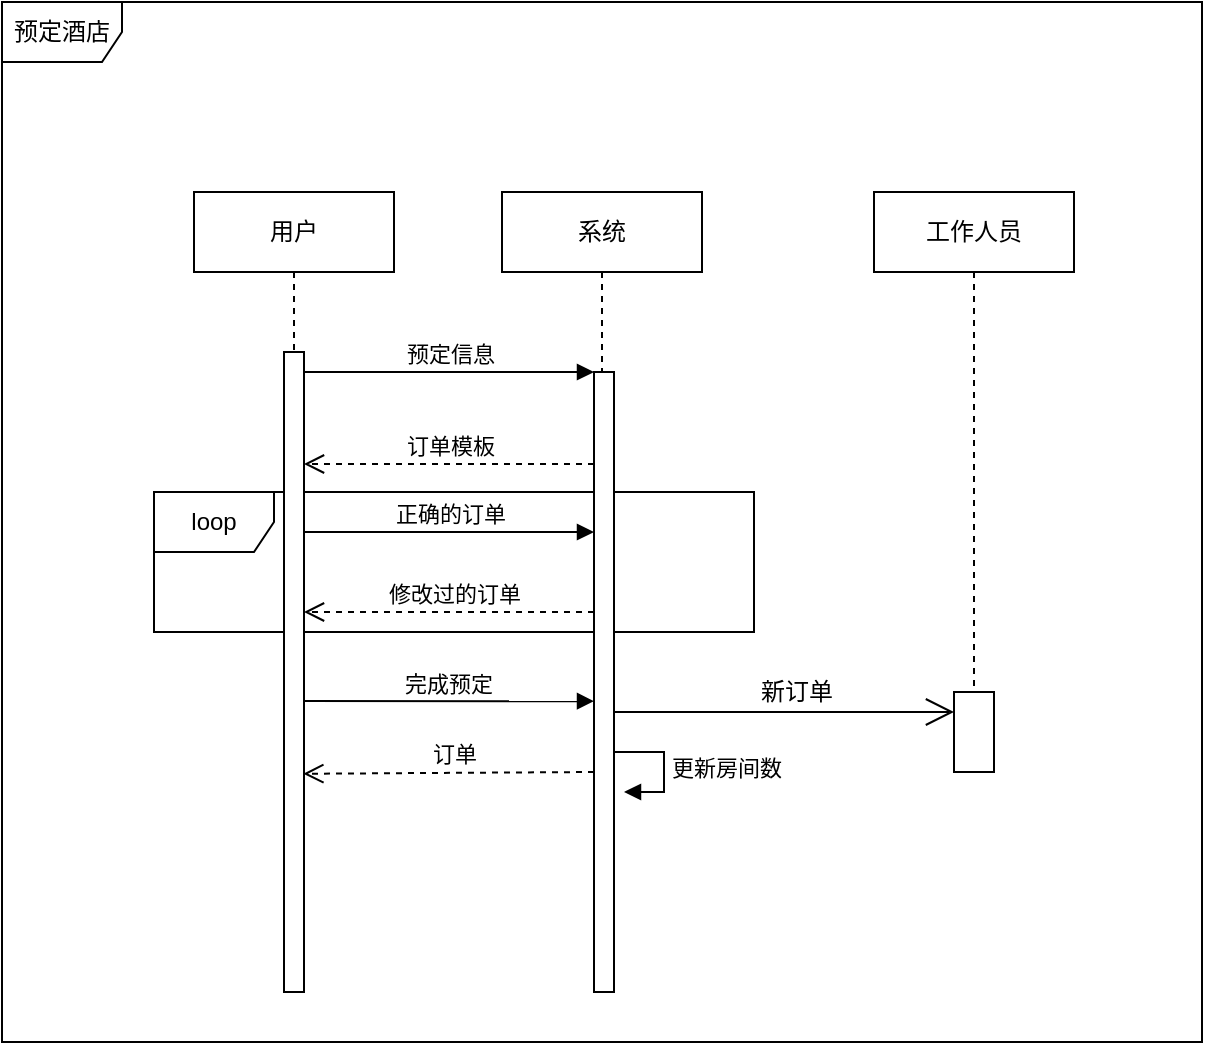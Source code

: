 <mxfile version="12.9.3" type="device"><diagram id="9nVterf7i_B-3QILQnqT" name="第 1 页"><mxGraphModel dx="980" dy="457" grid="0" gridSize="10" guides="1" tooltips="1" connect="1" arrows="1" fold="1" page="1" pageScale="1" pageWidth="827" pageHeight="1169" math="0" shadow="0"><root><mxCell id="0"/><mxCell id="1" parent="0"/><mxCell id="IbYNKEVVtV0ry9TAKs7k-2" value="预定酒店" style="shape=umlFrame;whiteSpace=wrap;html=1;" parent="1" vertex="1"><mxGeometry x="164" y="65" width="600" height="520" as="geometry"/></mxCell><mxCell id="IbYNKEVVtV0ry9TAKs7k-14" value="loop" style="shape=umlFrame;whiteSpace=wrap;html=1;" parent="1" vertex="1"><mxGeometry x="240" y="310" width="300" height="70" as="geometry"/></mxCell><mxCell id="IbYNKEVVtV0ry9TAKs7k-5" value="用户" style="shape=umlLifeline;perimeter=lifelinePerimeter;whiteSpace=wrap;html=1;container=1;collapsible=0;recursiveResize=0;outlineConnect=0;" parent="1" vertex="1"><mxGeometry x="260" y="160" width="100" height="80" as="geometry"/></mxCell><mxCell id="IbYNKEVVtV0ry9TAKs7k-6" value="系统" style="shape=umlLifeline;perimeter=lifelinePerimeter;whiteSpace=wrap;html=1;container=1;collapsible=0;recursiveResize=0;outlineConnect=0;" parent="1" vertex="1"><mxGeometry x="414" y="160" width="100" height="90" as="geometry"/></mxCell><mxCell id="IbYNKEVVtV0ry9TAKs7k-7" value="" style="html=1;points=[];perimeter=orthogonalPerimeter;" parent="1" vertex="1"><mxGeometry x="305" y="240" width="10" height="320" as="geometry"/></mxCell><mxCell id="IbYNKEVVtV0ry9TAKs7k-11" value="" style="html=1;points=[];perimeter=orthogonalPerimeter;" parent="1" vertex="1"><mxGeometry x="460" y="250" width="10" height="310" as="geometry"/></mxCell><mxCell id="IbYNKEVVtV0ry9TAKs7k-12" value="预定信息" style="html=1;verticalAlign=bottom;endArrow=block;entryX=0;entryY=0;" parent="1" source="IbYNKEVVtV0ry9TAKs7k-7" target="IbYNKEVVtV0ry9TAKs7k-11" edge="1"><mxGeometry relative="1" as="geometry"><mxPoint x="390" y="250" as="sourcePoint"/></mxGeometry></mxCell><mxCell id="IbYNKEVVtV0ry9TAKs7k-13" value="订单模板" style="html=1;verticalAlign=bottom;endArrow=open;dashed=1;endSize=8;" parent="1" source="IbYNKEVVtV0ry9TAKs7k-11" target="IbYNKEVVtV0ry9TAKs7k-7" edge="1"><mxGeometry relative="1" as="geometry"><mxPoint x="314" y="330" as="targetPoint"/><Array as="points"><mxPoint x="390" y="296"/></Array></mxGeometry></mxCell><mxCell id="IbYNKEVVtV0ry9TAKs7k-16" value="正确的订单" style="html=1;verticalAlign=bottom;endArrow=block;" parent="1" target="IbYNKEVVtV0ry9TAKs7k-11" edge="1"><mxGeometry relative="1" as="geometry"><mxPoint x="315" y="330" as="sourcePoint"/><mxPoint x="385" y="330.0" as="targetPoint"/></mxGeometry></mxCell><mxCell id="IbYNKEVVtV0ry9TAKs7k-17" value="修改过的订单" style="html=1;verticalAlign=bottom;endArrow=open;dashed=1;endSize=8;" parent="1" source="IbYNKEVVtV0ry9TAKs7k-11" edge="1"><mxGeometry x="-0.035" relative="1" as="geometry"><mxPoint x="315" y="370" as="targetPoint"/><mxPoint x="385" y="370" as="sourcePoint"/><mxPoint as="offset"/></mxGeometry></mxCell><mxCell id="IbYNKEVVtV0ry9TAKs7k-19" value="完成预定" style="html=1;verticalAlign=bottom;endArrow=block;entryX=0;entryY=0.531;entryDx=0;entryDy=0;entryPerimeter=0;" parent="1" target="IbYNKEVVtV0ry9TAKs7k-11" edge="1"><mxGeometry width="80" relative="1" as="geometry"><mxPoint x="315" y="414.5" as="sourcePoint"/><mxPoint x="395" y="414.5" as="targetPoint"/><Array as="points"/></mxGeometry></mxCell><mxCell id="IbYNKEVVtV0ry9TAKs7k-21" value="更新房间数" style="edgeStyle=orthogonalEdgeStyle;html=1;align=left;spacingLeft=2;endArrow=block;rounded=0;entryX=1;entryY=0;" parent="1" edge="1"><mxGeometry relative="1" as="geometry"><mxPoint x="470" y="440" as="sourcePoint"/><Array as="points"><mxPoint x="495" y="440"/></Array><mxPoint x="475" y="460" as="targetPoint"/></mxGeometry></mxCell><mxCell id="IbYNKEVVtV0ry9TAKs7k-22" value="订单" style="html=1;verticalAlign=bottom;endArrow=open;dashed=1;endSize=8;entryX=0.967;entryY=0.659;entryDx=0;entryDy=0;entryPerimeter=0;" parent="1" target="IbYNKEVVtV0ry9TAKs7k-7" edge="1"><mxGeometry x="-0.037" relative="1" as="geometry"><mxPoint x="460" y="450" as="sourcePoint"/><mxPoint x="380" y="450" as="targetPoint"/><Array as="points"/><mxPoint as="offset"/></mxGeometry></mxCell><mxCell id="gSpWdKIAZY9g6YCfdg-d-1" value="工作人员" style="shape=umlLifeline;perimeter=lifelinePerimeter;whiteSpace=wrap;html=1;container=1;collapsible=0;recursiveResize=0;outlineConnect=0;" parent="1" vertex="1"><mxGeometry x="600" y="160" width="100" height="250" as="geometry"/></mxCell><mxCell id="gSpWdKIAZY9g6YCfdg-d-3" value="" style="endArrow=open;endFill=1;endSize=12;html=1;" parent="1" target="gSpWdKIAZY9g6YCfdg-d-4" edge="1"><mxGeometry width="160" relative="1" as="geometry"><mxPoint x="470" y="420" as="sourcePoint"/><mxPoint x="630" y="420" as="targetPoint"/></mxGeometry></mxCell><mxCell id="gSpWdKIAZY9g6YCfdg-d-7" value="新订单" style="text;html=1;align=center;verticalAlign=middle;resizable=0;points=[];labelBackgroundColor=#ffffff;" parent="gSpWdKIAZY9g6YCfdg-d-3" vertex="1" connectable="0"><mxGeometry x="0.216" y="-1" relative="1" as="geometry"><mxPoint x="-13" y="-11" as="offset"/></mxGeometry></mxCell><mxCell id="gSpWdKIAZY9g6YCfdg-d-4" value="" style="html=1;points=[];perimeter=orthogonalPerimeter;" parent="1" vertex="1"><mxGeometry x="640" y="410" width="20" height="40" as="geometry"/></mxCell></root></mxGraphModel></diagram></mxfile>